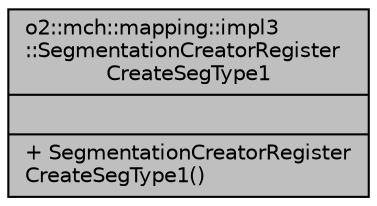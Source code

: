 digraph "o2::mch::mapping::impl3::SegmentationCreatorRegisterCreateSegType1"
{
 // INTERACTIVE_SVG=YES
  bgcolor="transparent";
  edge [fontname="Helvetica",fontsize="10",labelfontname="Helvetica",labelfontsize="10"];
  node [fontname="Helvetica",fontsize="10",shape=record];
  Node1 [label="{o2::mch::mapping::impl3\l::SegmentationCreatorRegister\lCreateSegType1\n||+ SegmentationCreatorRegister\lCreateSegType1()\l}",height=0.2,width=0.4,color="black", fillcolor="grey75", style="filled" fontcolor="black"];
}
